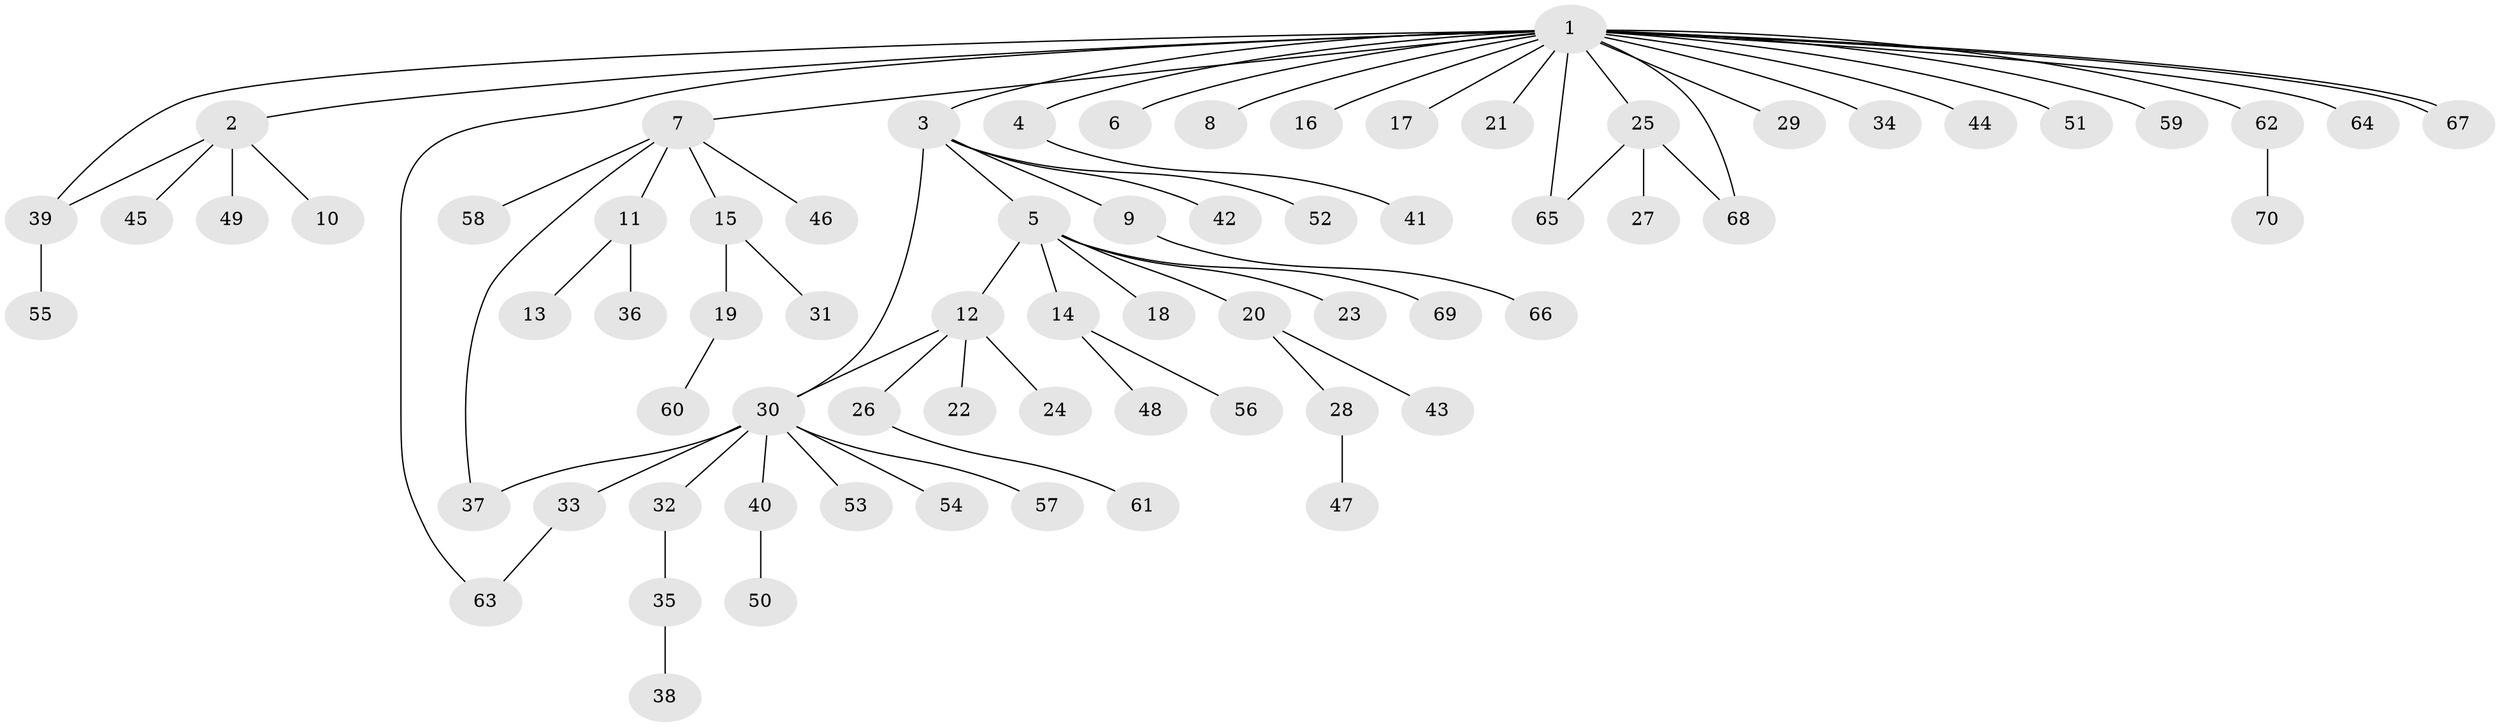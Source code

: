 // coarse degree distribution, {21: 0.02040816326530612, 4: 0.04081632653061224, 5: 0.04081632653061224, 1: 0.673469387755102, 8: 0.02040816326530612, 2: 0.16326530612244897, 3: 0.02040816326530612, 9: 0.02040816326530612}
// Generated by graph-tools (version 1.1) at 2025/23/03/03/25 07:23:48]
// undirected, 70 vertices, 76 edges
graph export_dot {
graph [start="1"]
  node [color=gray90,style=filled];
  1;
  2;
  3;
  4;
  5;
  6;
  7;
  8;
  9;
  10;
  11;
  12;
  13;
  14;
  15;
  16;
  17;
  18;
  19;
  20;
  21;
  22;
  23;
  24;
  25;
  26;
  27;
  28;
  29;
  30;
  31;
  32;
  33;
  34;
  35;
  36;
  37;
  38;
  39;
  40;
  41;
  42;
  43;
  44;
  45;
  46;
  47;
  48;
  49;
  50;
  51;
  52;
  53;
  54;
  55;
  56;
  57;
  58;
  59;
  60;
  61;
  62;
  63;
  64;
  65;
  66;
  67;
  68;
  69;
  70;
  1 -- 2;
  1 -- 3;
  1 -- 4;
  1 -- 6;
  1 -- 7;
  1 -- 8;
  1 -- 16;
  1 -- 17;
  1 -- 21;
  1 -- 25;
  1 -- 29;
  1 -- 34;
  1 -- 39;
  1 -- 44;
  1 -- 51;
  1 -- 59;
  1 -- 62;
  1 -- 63;
  1 -- 64;
  1 -- 65;
  1 -- 67;
  1 -- 67;
  1 -- 68;
  2 -- 10;
  2 -- 39;
  2 -- 45;
  2 -- 49;
  3 -- 5;
  3 -- 9;
  3 -- 30;
  3 -- 42;
  3 -- 52;
  4 -- 41;
  5 -- 12;
  5 -- 14;
  5 -- 18;
  5 -- 20;
  5 -- 23;
  5 -- 69;
  7 -- 11;
  7 -- 15;
  7 -- 37;
  7 -- 46;
  7 -- 58;
  9 -- 66;
  11 -- 13;
  11 -- 36;
  12 -- 22;
  12 -- 24;
  12 -- 26;
  12 -- 30;
  14 -- 48;
  14 -- 56;
  15 -- 19;
  15 -- 31;
  19 -- 60;
  20 -- 28;
  20 -- 43;
  25 -- 27;
  25 -- 65;
  25 -- 68;
  26 -- 61;
  28 -- 47;
  30 -- 32;
  30 -- 33;
  30 -- 37;
  30 -- 40;
  30 -- 53;
  30 -- 54;
  30 -- 57;
  32 -- 35;
  33 -- 63;
  35 -- 38;
  39 -- 55;
  40 -- 50;
  62 -- 70;
}

